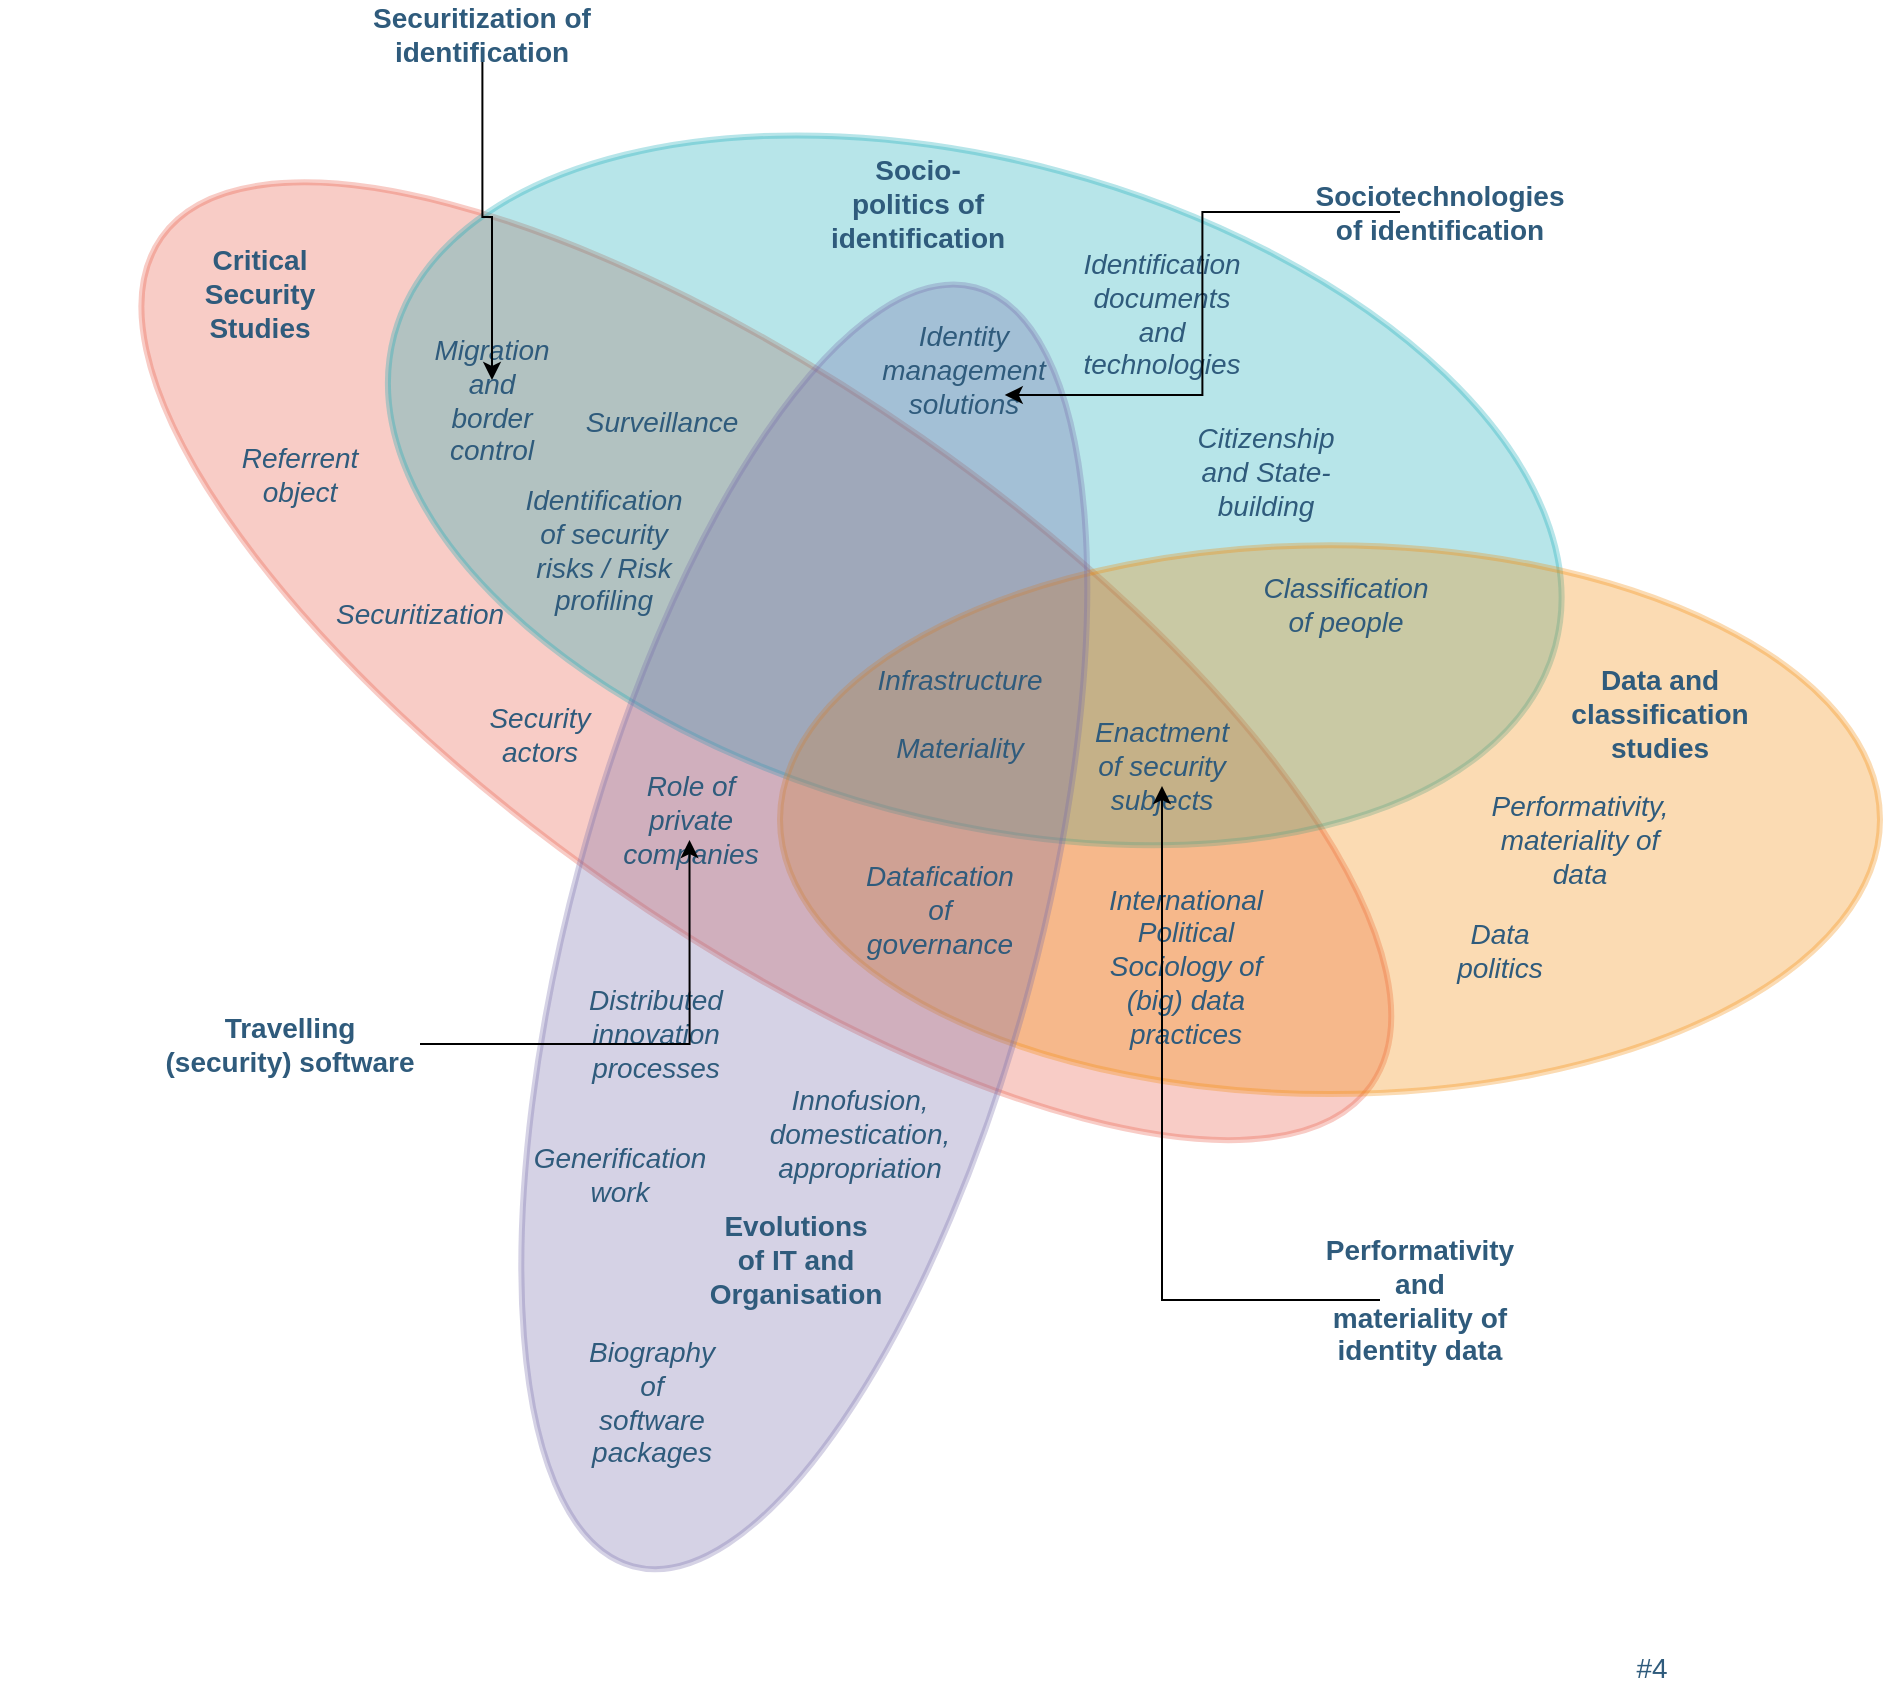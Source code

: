 <mxfile version="15.8.4" type="device"><diagram id="3228e29e-7158-1315-38df-8450db1d8a1d" name="Page-1"><mxGraphModel dx="2101" dy="1485" grid="1" gridSize="10" guides="1" tooltips="1" connect="1" arrows="1" fold="1" page="1" pageScale="1" pageWidth="1169" pageHeight="827" background="none" math="0" shadow="0"><root><mxCell id="0"/><mxCell id="1" parent="0"/><mxCell id="21565" value="" style="ellipse;whiteSpace=wrap;html=1;rounded=1;shadow=0;labelBackgroundColor=none;strokeColor=#e85642;strokeWidth=3;fillColor=#e85642;fontFamily=Helvetica;fontSize=14;fontColor=#2F5B7C;align=center;opacity=30;rotation=-145;" parent="1" vertex="1"><mxGeometry x="-196.14" y="17.4" width="738.61" height="272.47" as="geometry"/></mxCell><mxCell id="21566" value="" style="ellipse;whiteSpace=wrap;html=1;rounded=1;shadow=0;labelBackgroundColor=none;strokeColor=#12aab5;strokeWidth=3;fillColor=#12aab5;fontFamily=Helvetica;fontSize=14;fontColor=#2F5B7C;align=center;opacity=30;rotation=-75;direction=south;sketch=0;" parent="1" vertex="1"><mxGeometry x="112.24" y="-232.32" width="330.29" height="601.01" as="geometry"/></mxCell><mxCell id="21568" value="" style="ellipse;whiteSpace=wrap;html=1;rounded=1;shadow=0;labelBackgroundColor=none;strokeColor=#F08705;strokeWidth=3;fillColor=#F08705;fontFamily=Helvetica;fontSize=14;fontColor=#2F5B7C;align=center;opacity=30;rotation=0;" parent="1" vertex="1"><mxGeometry x="180" y="95.6" width="550" height="274.4" as="geometry"/></mxCell><mxCell id="21569" value="" style="ellipse;whiteSpace=wrap;html=1;rounded=1;shadow=0;labelBackgroundColor=none;strokeColor=#736ca8;strokeWidth=3;fillColor=#736ca8;fontFamily=Helvetica;fontSize=14;fontColor=#2F5B7C;align=center;opacity=30;rotation=105;" parent="1" vertex="1"><mxGeometry x="-138.83" y="169.88" width="661.96" height="233.14" as="geometry"/></mxCell><mxCell id="21570" value="Critical Security Studies" style="text;html=1;strokeColor=none;fillColor=none;align=center;verticalAlign=middle;whiteSpace=wrap;rounded=0;shadow=0;labelBackgroundColor=none;fontFamily=Helvetica;fontSize=14;fontColor=#2F5B7C;fontStyle=1" parent="1" vertex="1"><mxGeometry x="-100" y="-40" width="40" height="20" as="geometry"/></mxCell><mxCell id="21571" value="Data and classification studies" style="text;html=1;strokeColor=none;fillColor=none;align=center;verticalAlign=middle;whiteSpace=wrap;rounded=0;shadow=0;labelBackgroundColor=none;fontFamily=Helvetica;fontSize=14;fontColor=#2F5B7C;fontStyle=1" parent="1" vertex="1"><mxGeometry x="600" y="170" width="40" height="20" as="geometry"/></mxCell><mxCell id="21572" value="Classification of people" style="text;html=1;strokeColor=none;fillColor=none;align=center;verticalAlign=middle;whiteSpace=wrap;rounded=0;shadow=0;labelBackgroundColor=none;fontFamily=Helvetica;fontSize=14;fontColor=#2F5B7C;fontStyle=2" parent="1" vertex="1"><mxGeometry x="442.53" y="114.8" width="40" height="20" as="geometry"/></mxCell><mxCell id="21573" value="#4" style="text;html=1;strokeColor=none;fillColor=none;align=center;verticalAlign=middle;whiteSpace=wrap;rounded=0;shadow=0;labelBackgroundColor=none;fontFamily=Helvetica;fontSize=14;fontColor=#2F5B7C;" parent="1" vertex="1"><mxGeometry x="595.5" y="647" width="40" height="20" as="geometry"/></mxCell><mxCell id="21574" value="&lt;i&gt;Biography of software packages&lt;/i&gt;" style="text;html=1;strokeColor=none;fillColor=none;align=center;verticalAlign=middle;whiteSpace=wrap;rounded=0;shadow=0;labelBackgroundColor=none;fontFamily=Helvetica;fontSize=14;fontColor=#2F5B7C;" parent="1" vertex="1"><mxGeometry x="95.5" y="489" width="40" height="70" as="geometry"/></mxCell><mxCell id="21575" value="Securitization" style="text;html=1;strokeColor=none;fillColor=none;align=center;verticalAlign=middle;whiteSpace=wrap;rounded=0;shadow=0;labelBackgroundColor=none;fontFamily=Helvetica;fontSize=14;fontColor=#2F5B7C;fontStyle=2" parent="1" vertex="1"><mxGeometry x="-20" y="120" width="40" height="20" as="geometry"/></mxCell><mxCell id="21576" value="Referrent object" style="text;html=1;strokeColor=none;fillColor=none;align=center;verticalAlign=middle;whiteSpace=wrap;rounded=0;shadow=0;labelBackgroundColor=none;fontFamily=Helvetica;fontSize=14;fontColor=#2F5B7C;fontStyle=2" parent="1" vertex="1"><mxGeometry x="-80" y="50" width="40" height="20" as="geometry"/></mxCell><mxCell id="21577" value="Identity management solutions" style="text;html=1;strokeColor=none;fillColor=none;align=center;verticalAlign=middle;whiteSpace=wrap;rounded=0;shadow=0;labelBackgroundColor=none;fontFamily=Helvetica;fontSize=14;fontColor=#2F5B7C;fontStyle=2" parent="1" vertex="1"><mxGeometry x="252.38" y="-17.0" width="40" height="50" as="geometry"/></mxCell><mxCell id="21578" value="Role of private companies" style="text;html=1;strokeColor=none;fillColor=none;align=center;verticalAlign=middle;whiteSpace=wrap;rounded=0;shadow=0;labelBackgroundColor=none;fontFamily=Helvetica;fontSize=14;fontColor=#2F5B7C;fontStyle=2" parent="1" vertex="1"><mxGeometry x="93.5" y="223" width="82.5" height="20" as="geometry"/></mxCell><mxCell id="21579" value="Infrastructure&lt;br&gt;&lt;br&gt;Materiality" style="text;html=1;strokeColor=none;fillColor=none;align=center;verticalAlign=middle;whiteSpace=wrap;rounded=0;shadow=0;labelBackgroundColor=none;fontFamily=Helvetica;fontSize=14;fontColor=#2F5B7C;fontStyle=2" parent="1" vertex="1"><mxGeometry x="250" y="170" width="40" height="20" as="geometry"/></mxCell><mxCell id="21580" value="Surveillance" style="text;html=1;strokeColor=none;fillColor=none;align=center;verticalAlign=middle;whiteSpace=wrap;rounded=0;shadow=0;labelBackgroundColor=none;fontFamily=Helvetica;fontSize=14;fontColor=#2F5B7C;fontStyle=2" parent="1" vertex="1"><mxGeometry x="101.21" y="24" width="40" height="20" as="geometry"/></mxCell><mxCell id="21582" value="Generification work" style="text;html=1;strokeColor=none;fillColor=none;align=center;verticalAlign=middle;whiteSpace=wrap;rounded=0;shadow=0;labelBackgroundColor=none;fontFamily=Helvetica;fontSize=14;fontColor=#2F5B7C;fontStyle=2" parent="1" vertex="1"><mxGeometry x="80" y="400" width="40" height="20" as="geometry"/></mxCell><mxCell id="21583" value="Migration and border control" style="text;html=1;strokeColor=none;fillColor=none;align=center;verticalAlign=middle;whiteSpace=wrap;rounded=0;shadow=0;labelBackgroundColor=none;fontFamily=Helvetica;fontSize=14;fontColor=#2F5B7C;fontStyle=2" parent="1" vertex="1"><mxGeometry x="16" y="13" width="40" height="20" as="geometry"/></mxCell><mxCell id="21585" value="&lt;b&gt;Socio-politics of identification&lt;/b&gt;" style="text;html=1;strokeColor=none;fillColor=none;align=center;verticalAlign=middle;whiteSpace=wrap;rounded=0;shadow=0;labelBackgroundColor=none;fontFamily=Helvetica;fontSize=14;fontColor=#2F5B7C;" parent="1" vertex="1"><mxGeometry x="229" y="-81" width="40" height="11" as="geometry"/></mxCell><mxCell id="21586" value="Evolutions of IT and Organisation" style="text;html=1;strokeColor=none;fillColor=none;align=center;verticalAlign=middle;whiteSpace=wrap;rounded=0;shadow=0;labelBackgroundColor=none;fontFamily=Helvetica;fontSize=14;fontColor=#2F5B7C;fontStyle=1" parent="1" vertex="1"><mxGeometry x="167.8" y="443.0" width="40" height="20" as="geometry"/></mxCell><mxCell id="21587" value="Security actors" style="text;html=1;strokeColor=none;fillColor=none;align=center;verticalAlign=middle;whiteSpace=wrap;rounded=0;shadow=0;labelBackgroundColor=none;fontFamily=Helvetica;fontSize=14;fontColor=#2F5B7C;fontStyle=2" parent="1" vertex="1"><mxGeometry x="40.0" y="180" width="40" height="20" as="geometry"/></mxCell><mxCell id="21588" value="Identification of security risks / Risk profiling" style="text;html=1;strokeColor=none;fillColor=none;align=center;verticalAlign=middle;whiteSpace=wrap;rounded=0;shadow=0;labelBackgroundColor=none;fontFamily=Helvetica;fontSize=14;fontColor=#2F5B7C;fontStyle=2" parent="1" vertex="1"><mxGeometry x="71.86" y="87.8" width="40" height="20" as="geometry"/></mxCell><mxCell id="jBFueO7oE3C_Vcd1rnh3-21599" value="International Political Sociology of (big) data practices" style="text;html=1;strokeColor=none;fillColor=none;align=center;verticalAlign=middle;whiteSpace=wrap;rounded=0;shadow=0;labelBackgroundColor=none;fontFamily=Helvetica;fontSize=14;fontColor=#2F5B7C;fontStyle=2" parent="1" vertex="1"><mxGeometry x="348" y="295.55" width="70" height="20" as="geometry"/></mxCell><mxCell id="jBFueO7oE3C_Vcd1rnh3-21601" value="Datafication of governance" style="text;html=1;strokeColor=none;fillColor=none;align=center;verticalAlign=middle;whiteSpace=wrap;rounded=0;shadow=0;labelBackgroundColor=none;fontFamily=Helvetica;fontSize=14;fontColor=#2F5B7C;fontStyle=2" parent="1" vertex="1"><mxGeometry x="240.0" y="268.13" width="40" height="20" as="geometry"/></mxCell><mxCell id="jBFueO7oE3C_Vcd1rnh3-21602" value="Distributed innovation processes" style="text;html=1;strokeColor=none;fillColor=none;align=center;verticalAlign=middle;whiteSpace=wrap;rounded=0;shadow=0;labelBackgroundColor=none;fontFamily=Helvetica;fontSize=14;fontColor=#2F5B7C;fontStyle=2" parent="1" vertex="1"><mxGeometry x="97.5" y="330" width="40" height="20" as="geometry"/></mxCell><mxCell id="jBFueO7oE3C_Vcd1rnh3-21604" value="Innofusion, domestication, appropriation" style="text;html=1;strokeColor=none;fillColor=none;align=center;verticalAlign=middle;whiteSpace=wrap;rounded=0;shadow=0;labelBackgroundColor=none;fontFamily=Helvetica;fontSize=14;fontColor=#2F5B7C;fontStyle=2" parent="1" vertex="1"><mxGeometry x="200" y="380" width="40" height="20" as="geometry"/></mxCell><mxCell id="36DVbxNaM6O-5b8oMxUW-21590" value="Performativity, materiality of data" style="text;html=1;strokeColor=none;fillColor=none;align=center;verticalAlign=middle;whiteSpace=wrap;rounded=0;shadow=0;labelBackgroundColor=none;fontFamily=Helvetica;fontSize=14;fontColor=#2F5B7C;fontStyle=2" parent="1" vertex="1"><mxGeometry x="560" y="233" width="40" height="20" as="geometry"/></mxCell><mxCell id="36DVbxNaM6O-5b8oMxUW-21593" value="Data politics" style="text;html=1;strokeColor=none;fillColor=none;align=center;verticalAlign=middle;whiteSpace=wrap;rounded=0;shadow=0;labelBackgroundColor=none;fontFamily=Helvetica;fontSize=14;fontColor=#2F5B7C;fontStyle=2" parent="1" vertex="1"><mxGeometry x="520" y="287.55" width="40" height="20" as="geometry"/></mxCell><mxCell id="36DVbxNaM6O-5b8oMxUW-21594" value="Enactment of security subjects" style="text;html=1;strokeColor=none;fillColor=none;align=center;verticalAlign=middle;whiteSpace=wrap;rounded=0;shadow=0;labelBackgroundColor=none;fontFamily=Helvetica;fontSize=14;fontColor=#2F5B7C;fontStyle=2" parent="1" vertex="1"><mxGeometry x="351" y="196" width="40" height="20" as="geometry"/></mxCell><mxCell id="36DVbxNaM6O-5b8oMxUW-21595" value="Identification documents and technologies" style="text;html=1;strokeColor=none;fillColor=none;align=center;verticalAlign=middle;whiteSpace=wrap;rounded=0;shadow=0;labelBackgroundColor=none;fontFamily=Helvetica;fontSize=14;fontColor=#2F5B7C;fontStyle=2" parent="1" vertex="1"><mxGeometry x="351" y="-30" width="40" height="20" as="geometry"/></mxCell><mxCell id="36DVbxNaM6O-5b8oMxUW-21599" value="Citizenship and State-building" style="text;html=1;strokeColor=none;fillColor=none;align=center;verticalAlign=middle;whiteSpace=wrap;rounded=0;shadow=0;labelBackgroundColor=none;fontFamily=Helvetica;fontSize=14;fontColor=#2F5B7C;fontStyle=2" parent="1" vertex="1"><mxGeometry x="402.53" y="49" width="40" height="20" as="geometry"/></mxCell><mxCell id="EftNQhK5g2SM9v1oohqx-21591" style="edgeStyle=orthogonalEdgeStyle;rounded=0;orthogonalLoop=1;jettySize=auto;html=1;entryX=0.5;entryY=0;entryDx=0;entryDy=0;" edge="1" parent="1" source="EftNQhK5g2SM9v1oohqx-21588" target="21583"><mxGeometry relative="1" as="geometry"/></mxCell><mxCell id="EftNQhK5g2SM9v1oohqx-21588" value="Securitization of identification" style="text;html=1;strokeColor=none;fillColor=none;align=center;verticalAlign=middle;whiteSpace=wrap;rounded=0;shadow=0;labelBackgroundColor=none;fontFamily=Helvetica;fontSize=14;fontColor=#2F5B7C;fontStyle=1" vertex="1" parent="1"><mxGeometry x="-38.79" y="-170" width="140" height="20" as="geometry"/></mxCell><mxCell id="EftNQhK5g2SM9v1oohqx-21592" style="edgeStyle=orthogonalEdgeStyle;rounded=0;orthogonalLoop=1;jettySize=auto;html=1;entryX=1;entryY=0.75;entryDx=0;entryDy=0;" edge="1" parent="1" source="EftNQhK5g2SM9v1oohqx-21589" target="21577"><mxGeometry relative="1" as="geometry"/></mxCell><mxCell id="EftNQhK5g2SM9v1oohqx-21589" value="Sociotechnologies of identification" style="text;html=1;strokeColor=none;fillColor=none;align=center;verticalAlign=middle;whiteSpace=wrap;rounded=0;shadow=0;labelBackgroundColor=none;fontFamily=Helvetica;fontSize=14;fontColor=#2F5B7C;fontStyle=1" vertex="1" parent="1"><mxGeometry x="490" y="-81" width="40" height="20" as="geometry"/></mxCell><mxCell id="EftNQhK5g2SM9v1oohqx-21595" style="edgeStyle=orthogonalEdgeStyle;rounded=0;orthogonalLoop=1;jettySize=auto;html=1;entryX=0.5;entryY=1;entryDx=0;entryDy=0;" edge="1" parent="1" source="EftNQhK5g2SM9v1oohqx-21590" target="21578"><mxGeometry relative="1" as="geometry"/></mxCell><mxCell id="EftNQhK5g2SM9v1oohqx-21590" value="Travelling (security) software" style="text;html=1;strokeColor=none;fillColor=none;align=center;verticalAlign=middle;whiteSpace=wrap;rounded=0;shadow=0;labelBackgroundColor=none;fontFamily=Helvetica;fontSize=14;fontColor=#2F5B7C;fontStyle=1" vertex="1" parent="1"><mxGeometry x="-130" y="320" width="130" height="50" as="geometry"/></mxCell><mxCell id="EftNQhK5g2SM9v1oohqx-21594" style="edgeStyle=orthogonalEdgeStyle;rounded=0;orthogonalLoop=1;jettySize=auto;html=1;" edge="1" parent="1" source="EftNQhK5g2SM9v1oohqx-21593" target="36DVbxNaM6O-5b8oMxUW-21594"><mxGeometry relative="1" as="geometry"/></mxCell><mxCell id="EftNQhK5g2SM9v1oohqx-21593" value="Performativity and materiality of identity data" style="text;html=1;strokeColor=none;fillColor=none;align=center;verticalAlign=middle;whiteSpace=wrap;rounded=0;shadow=0;labelBackgroundColor=none;fontFamily=Helvetica;fontSize=14;fontColor=#2F5B7C;fontStyle=1" vertex="1" parent="1"><mxGeometry x="480" y="463" width="40" height="20" as="geometry"/></mxCell></root></mxGraphModel></diagram></mxfile>